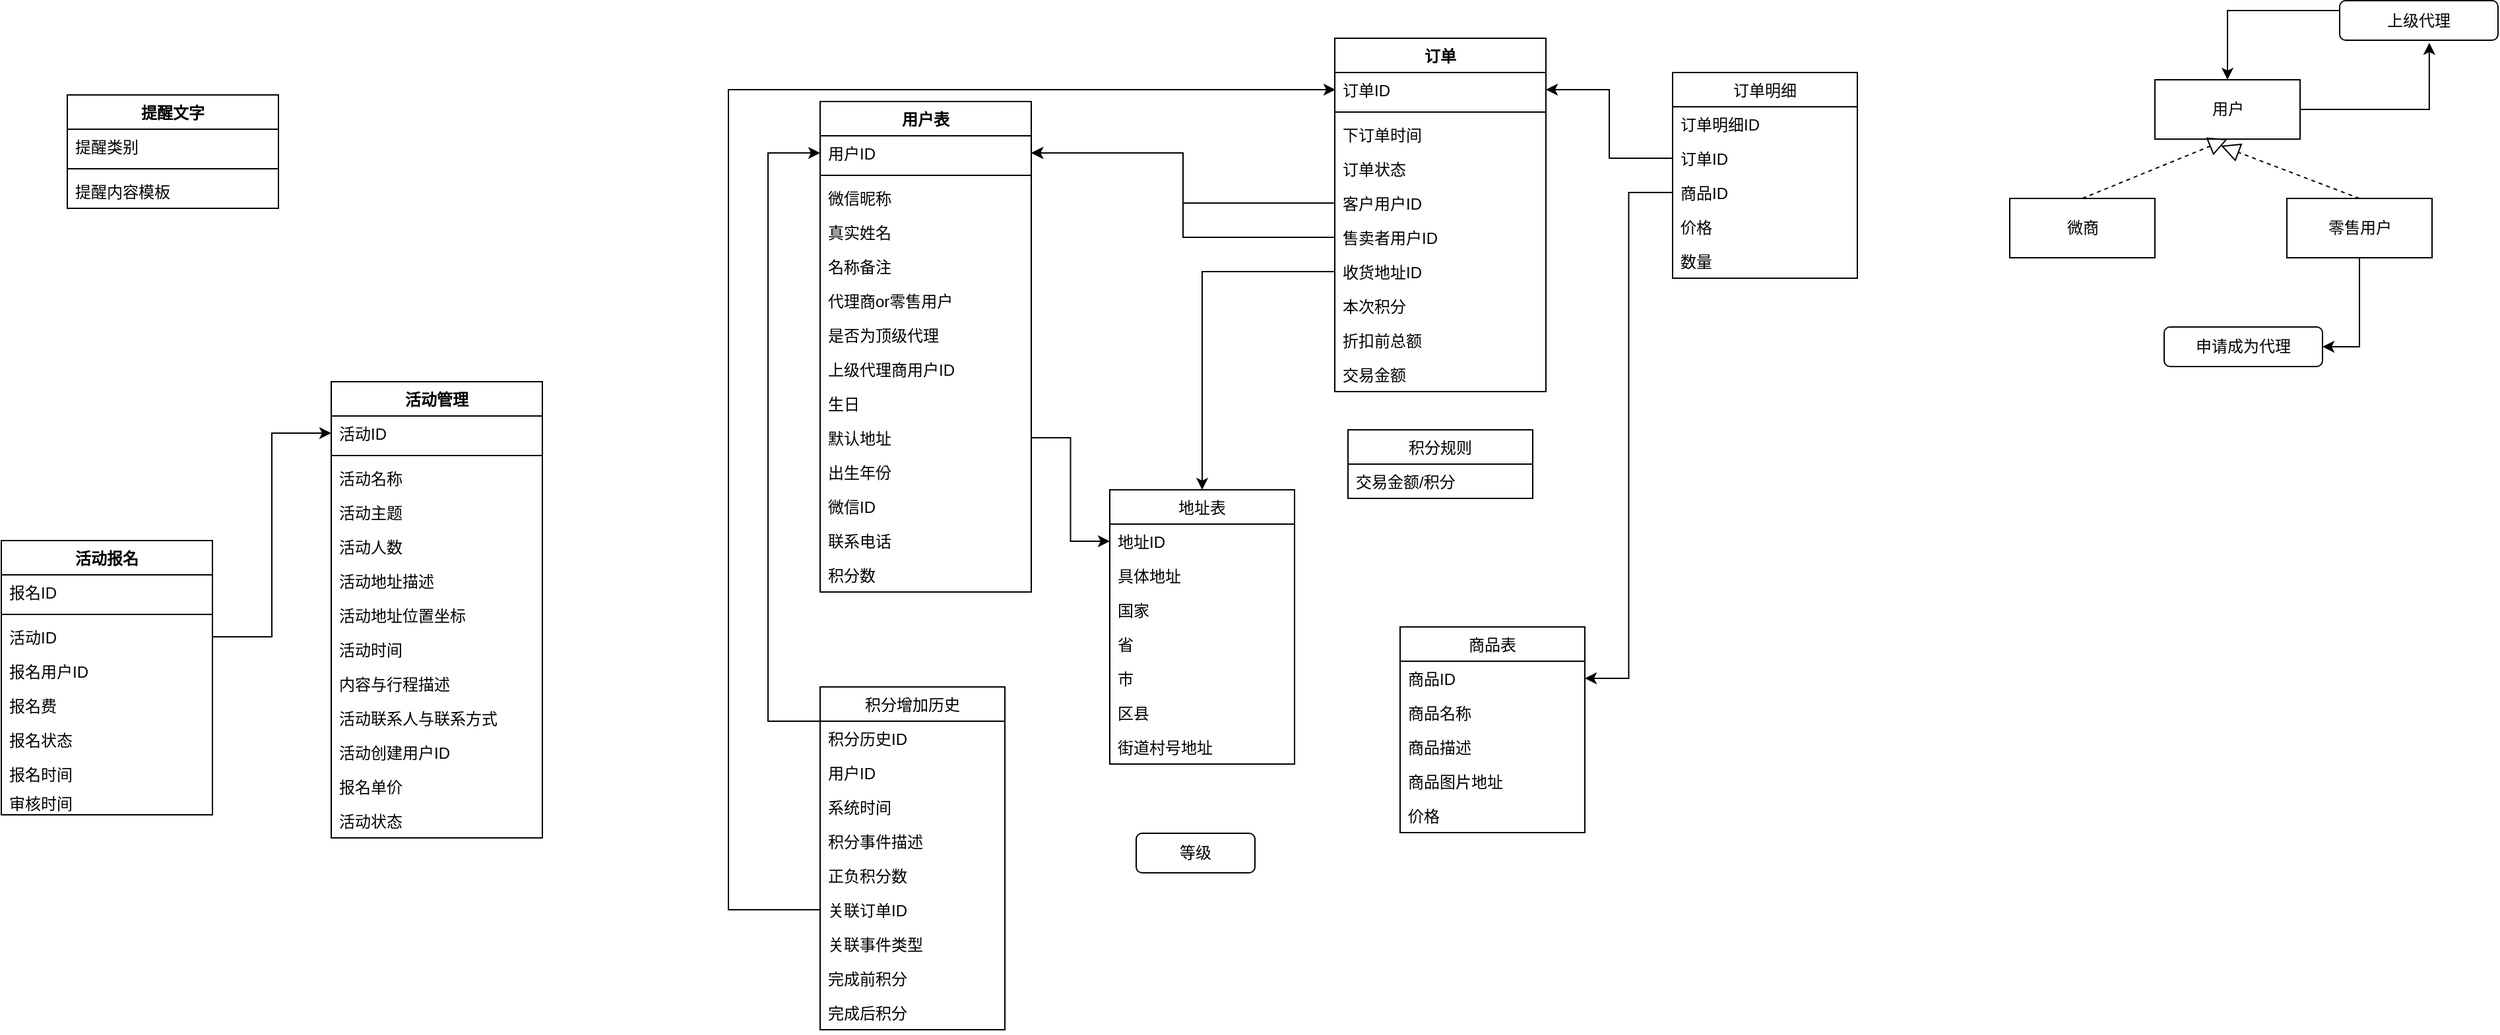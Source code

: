 <mxfile version="10.5.3" type="github"><diagram id="wkXfdIKO9ZODrjbi_YcY" name="Page-1"><mxGraphModel dx="2108" dy="670" grid="1" gridSize="10" guides="1" tooltips="1" connect="1" arrows="1" fold="1" page="1" pageScale="1" pageWidth="827" pageHeight="1169" math="0" shadow="0"><root><mxCell id="0"/><mxCell id="1" parent="0"/><mxCell id="olUVIOzuFApywW9hBpVO-19" style="edgeStyle=orthogonalEdgeStyle;rounded=0;orthogonalLoop=1;jettySize=auto;html=1;exitX=1;exitY=0.5;exitDx=0;exitDy=0;entryX=0.566;entryY=1.067;entryDx=0;entryDy=0;entryPerimeter=0;" parent="1" source="olUVIOzuFApywW9hBpVO-14" target="olUVIOzuFApywW9hBpVO-18" edge="1"><mxGeometry relative="1" as="geometry"/></mxCell><mxCell id="olUVIOzuFApywW9hBpVO-14" value="用户" style="html=1;" parent="1" vertex="1"><mxGeometry x="1032" y="90.5" width="110" height="45" as="geometry"/></mxCell><mxCell id="olUVIOzuFApywW9hBpVO-15" value="微商" style="html=1;" parent="1" vertex="1"><mxGeometry x="922" y="180.5" width="110" height="45" as="geometry"/></mxCell><mxCell id="0CoItjRw3zt9DyiYsyYB-4" style="edgeStyle=orthogonalEdgeStyle;rounded=0;orthogonalLoop=1;jettySize=auto;html=1;exitX=0.5;exitY=1;exitDx=0;exitDy=0;entryX=1;entryY=0.5;entryDx=0;entryDy=0;" edge="1" parent="1" source="olUVIOzuFApywW9hBpVO-16" target="0CoItjRw3zt9DyiYsyYB-3"><mxGeometry relative="1" as="geometry"/></mxCell><mxCell id="olUVIOzuFApywW9hBpVO-16" value="零售用户" style="html=1;" parent="1" vertex="1"><mxGeometry x="1132" y="180.5" width="110" height="45" as="geometry"/></mxCell><mxCell id="olUVIOzuFApywW9hBpVO-20" style="edgeStyle=orthogonalEdgeStyle;rounded=0;orthogonalLoop=1;jettySize=auto;html=1;exitX=0;exitY=0.25;exitDx=0;exitDy=0;entryX=0.5;entryY=0;entryDx=0;entryDy=0;" parent="1" source="olUVIOzuFApywW9hBpVO-18" target="olUVIOzuFApywW9hBpVO-14" edge="1"><mxGeometry relative="1" as="geometry"/></mxCell><mxCell id="olUVIOzuFApywW9hBpVO-18" value="上级代理" style="rounded=1;whiteSpace=wrap;html=1;" parent="1" vertex="1"><mxGeometry x="1172" y="30.5" width="120" height="30" as="geometry"/></mxCell><mxCell id="olUVIOzuFApywW9hBpVO-22" value="" style="endArrow=block;dashed=1;endFill=0;endSize=12;html=1;exitX=0.5;exitY=0;exitDx=0;exitDy=0;entryX=0.5;entryY=1;entryDx=0;entryDy=0;" parent="1" source="olUVIOzuFApywW9hBpVO-15" target="olUVIOzuFApywW9hBpVO-14" edge="1"><mxGeometry width="160" relative="1" as="geometry"><mxPoint x="1092" y="290.5" as="sourcePoint"/><mxPoint x="1022" y="120.5" as="targetPoint"/></mxGeometry></mxCell><mxCell id="olUVIOzuFApywW9hBpVO-23" value="" style="endArrow=block;dashed=1;endFill=0;endSize=12;html=1;exitX=0.5;exitY=0;exitDx=0;exitDy=0;" parent="1" source="olUVIOzuFApywW9hBpVO-16" edge="1"><mxGeometry width="160" relative="1" as="geometry"><mxPoint x="1092" y="290.5" as="sourcePoint"/><mxPoint x="1082" y="140.5" as="targetPoint"/></mxGeometry></mxCell><mxCell id="0CoItjRw3zt9DyiYsyYB-2" value="等级" style="rounded=1;whiteSpace=wrap;html=1;" vertex="1" parent="1"><mxGeometry x="260" y="662" width="90" height="30" as="geometry"/></mxCell><mxCell id="0CoItjRw3zt9DyiYsyYB-3" value="申请成为代理" style="rounded=1;whiteSpace=wrap;html=1;" vertex="1" parent="1"><mxGeometry x="1039" y="278" width="120" height="30" as="geometry"/></mxCell><mxCell id="0CoItjRw3zt9DyiYsyYB-5" value="用户表" style="swimlane;fontStyle=1;align=center;verticalAlign=top;childLayout=stackLayout;horizontal=1;startSize=26;horizontalStack=0;resizeParent=1;resizeParentMax=0;resizeLast=0;collapsible=1;marginBottom=0;" vertex="1" parent="1"><mxGeometry x="20.5" y="107" width="160" height="372" as="geometry"/></mxCell><mxCell id="0CoItjRw3zt9DyiYsyYB-6" value="用户ID" style="text;strokeColor=none;fillColor=none;align=left;verticalAlign=top;spacingLeft=4;spacingRight=4;overflow=hidden;rotatable=0;points=[[0,0.5],[1,0.5]];portConstraint=eastwest;" vertex="1" parent="0CoItjRw3zt9DyiYsyYB-5"><mxGeometry y="26" width="160" height="26" as="geometry"/></mxCell><mxCell id="0CoItjRw3zt9DyiYsyYB-7" value="" style="line;strokeWidth=1;fillColor=none;align=left;verticalAlign=middle;spacingTop=-1;spacingLeft=3;spacingRight=3;rotatable=0;labelPosition=right;points=[];portConstraint=eastwest;" vertex="1" parent="0CoItjRw3zt9DyiYsyYB-5"><mxGeometry y="52" width="160" height="8" as="geometry"/></mxCell><mxCell id="0CoItjRw3zt9DyiYsyYB-8" value="微信昵称" style="text;strokeColor=none;fillColor=none;align=left;verticalAlign=top;spacingLeft=4;spacingRight=4;overflow=hidden;rotatable=0;points=[[0,0.5],[1,0.5]];portConstraint=eastwest;" vertex="1" parent="0CoItjRw3zt9DyiYsyYB-5"><mxGeometry y="60" width="160" height="26" as="geometry"/></mxCell><mxCell id="0CoItjRw3zt9DyiYsyYB-12" value="真实姓名" style="text;strokeColor=none;fillColor=none;align=left;verticalAlign=top;spacingLeft=4;spacingRight=4;overflow=hidden;rotatable=0;points=[[0,0.5],[1,0.5]];portConstraint=eastwest;" vertex="1" parent="0CoItjRw3zt9DyiYsyYB-5"><mxGeometry y="86" width="160" height="26" as="geometry"/></mxCell><mxCell id="0CoItjRw3zt9DyiYsyYB-13" value="名称备注" style="text;strokeColor=none;fillColor=none;align=left;verticalAlign=top;spacingLeft=4;spacingRight=4;overflow=hidden;rotatable=0;points=[[0,0.5],[1,0.5]];portConstraint=eastwest;" vertex="1" parent="0CoItjRw3zt9DyiYsyYB-5"><mxGeometry y="112" width="160" height="26" as="geometry"/></mxCell><mxCell id="0CoItjRw3zt9DyiYsyYB-9" value="代理商or零售用户" style="text;strokeColor=none;fillColor=none;align=left;verticalAlign=top;spacingLeft=4;spacingRight=4;overflow=hidden;rotatable=0;points=[[0,0.5],[1,0.5]];portConstraint=eastwest;" vertex="1" parent="0CoItjRw3zt9DyiYsyYB-5"><mxGeometry y="138" width="160" height="26" as="geometry"/></mxCell><mxCell id="0CoItjRw3zt9DyiYsyYB-10" value="是否为顶级代理" style="text;strokeColor=none;fillColor=none;align=left;verticalAlign=top;spacingLeft=4;spacingRight=4;overflow=hidden;rotatable=0;points=[[0,0.5],[1,0.5]];portConstraint=eastwest;" vertex="1" parent="0CoItjRw3zt9DyiYsyYB-5"><mxGeometry y="164" width="160" height="26" as="geometry"/></mxCell><mxCell id="0CoItjRw3zt9DyiYsyYB-11" value="上级代理商用户ID" style="text;strokeColor=none;fillColor=none;align=left;verticalAlign=top;spacingLeft=4;spacingRight=4;overflow=hidden;rotatable=0;points=[[0,0.5],[1,0.5]];portConstraint=eastwest;" vertex="1" parent="0CoItjRw3zt9DyiYsyYB-5"><mxGeometry y="190" width="160" height="26" as="geometry"/></mxCell><mxCell id="0CoItjRw3zt9DyiYsyYB-14" value="生日" style="text;strokeColor=none;fillColor=none;align=left;verticalAlign=top;spacingLeft=4;spacingRight=4;overflow=hidden;rotatable=0;points=[[0,0.5],[1,0.5]];portConstraint=eastwest;" vertex="1" parent="0CoItjRw3zt9DyiYsyYB-5"><mxGeometry y="216" width="160" height="26" as="geometry"/></mxCell><mxCell id="0CoItjRw3zt9DyiYsyYB-21" value="默认地址" style="text;strokeColor=none;fillColor=none;align=left;verticalAlign=top;spacingLeft=4;spacingRight=4;overflow=hidden;rotatable=0;points=[[0,0.5],[1,0.5]];portConstraint=eastwest;" vertex="1" parent="0CoItjRw3zt9DyiYsyYB-5"><mxGeometry y="242" width="160" height="26" as="geometry"/></mxCell><mxCell id="0CoItjRw3zt9DyiYsyYB-23" value="出生年份" style="text;strokeColor=none;fillColor=none;align=left;verticalAlign=top;spacingLeft=4;spacingRight=4;overflow=hidden;rotatable=0;points=[[0,0.5],[1,0.5]];portConstraint=eastwest;" vertex="1" parent="0CoItjRw3zt9DyiYsyYB-5"><mxGeometry y="268" width="160" height="26" as="geometry"/></mxCell><mxCell id="0CoItjRw3zt9DyiYsyYB-49" value="微信ID" style="text;strokeColor=none;fillColor=none;align=left;verticalAlign=top;spacingLeft=4;spacingRight=4;overflow=hidden;rotatable=0;points=[[0,0.5],[1,0.5]];portConstraint=eastwest;" vertex="1" parent="0CoItjRw3zt9DyiYsyYB-5"><mxGeometry y="294" width="160" height="26" as="geometry"/></mxCell><mxCell id="0CoItjRw3zt9DyiYsyYB-54" value="联系电话" style="text;strokeColor=none;fillColor=none;align=left;verticalAlign=top;spacingLeft=4;spacingRight=4;overflow=hidden;rotatable=0;points=[[0,0.5],[1,0.5]];portConstraint=eastwest;" vertex="1" parent="0CoItjRw3zt9DyiYsyYB-5"><mxGeometry y="320" width="160" height="26" as="geometry"/></mxCell><mxCell id="0CoItjRw3zt9DyiYsyYB-99" value="积分数" style="text;strokeColor=none;fillColor=none;align=left;verticalAlign=top;spacingLeft=4;spacingRight=4;overflow=hidden;rotatable=0;points=[[0,0.5],[1,0.5]];portConstraint=eastwest;" vertex="1" parent="0CoItjRw3zt9DyiYsyYB-5"><mxGeometry y="346" width="160" height="26" as="geometry"/></mxCell><mxCell id="0CoItjRw3zt9DyiYsyYB-16" value="地址表" style="swimlane;fontStyle=0;childLayout=stackLayout;horizontal=1;startSize=26;fillColor=none;horizontalStack=0;resizeParent=1;resizeParentMax=0;resizeLast=0;collapsible=1;marginBottom=0;" vertex="1" parent="1"><mxGeometry x="240" y="401.5" width="140" height="208" as="geometry"/></mxCell><mxCell id="0CoItjRw3zt9DyiYsyYB-17" value="地址ID" style="text;strokeColor=none;fillColor=none;align=left;verticalAlign=top;spacingLeft=4;spacingRight=4;overflow=hidden;rotatable=0;points=[[0,0.5],[1,0.5]];portConstraint=eastwest;" vertex="1" parent="0CoItjRw3zt9DyiYsyYB-16"><mxGeometry y="26" width="140" height="26" as="geometry"/></mxCell><mxCell id="0CoItjRw3zt9DyiYsyYB-18" value="具体地址" style="text;strokeColor=none;fillColor=none;align=left;verticalAlign=top;spacingLeft=4;spacingRight=4;overflow=hidden;rotatable=0;points=[[0,0.5],[1,0.5]];portConstraint=eastwest;" vertex="1" parent="0CoItjRw3zt9DyiYsyYB-16"><mxGeometry y="52" width="140" height="26" as="geometry"/></mxCell><mxCell id="0CoItjRw3zt9DyiYsyYB-19" value="国家" style="text;strokeColor=none;fillColor=none;align=left;verticalAlign=top;spacingLeft=4;spacingRight=4;overflow=hidden;rotatable=0;points=[[0,0.5],[1,0.5]];portConstraint=eastwest;" vertex="1" parent="0CoItjRw3zt9DyiYsyYB-16"><mxGeometry y="78" width="140" height="26" as="geometry"/></mxCell><mxCell id="0CoItjRw3zt9DyiYsyYB-20" value="省" style="text;strokeColor=none;fillColor=none;align=left;verticalAlign=top;spacingLeft=4;spacingRight=4;overflow=hidden;rotatable=0;points=[[0,0.5],[1,0.5]];portConstraint=eastwest;" vertex="1" parent="0CoItjRw3zt9DyiYsyYB-16"><mxGeometry y="104" width="140" height="26" as="geometry"/></mxCell><mxCell id="0CoItjRw3zt9DyiYsyYB-59" value="市" style="text;strokeColor=none;fillColor=none;align=left;verticalAlign=top;spacingLeft=4;spacingRight=4;overflow=hidden;rotatable=0;points=[[0,0.5],[1,0.5]];portConstraint=eastwest;" vertex="1" parent="0CoItjRw3zt9DyiYsyYB-16"><mxGeometry y="130" width="140" height="26" as="geometry"/></mxCell><mxCell id="0CoItjRw3zt9DyiYsyYB-60" value="区县" style="text;strokeColor=none;fillColor=none;align=left;verticalAlign=top;spacingLeft=4;spacingRight=4;overflow=hidden;rotatable=0;points=[[0,0.5],[1,0.5]];portConstraint=eastwest;" vertex="1" parent="0CoItjRw3zt9DyiYsyYB-16"><mxGeometry y="156" width="140" height="26" as="geometry"/></mxCell><mxCell id="0CoItjRw3zt9DyiYsyYB-61" value="街道村号地址" style="text;strokeColor=none;fillColor=none;align=left;verticalAlign=top;spacingLeft=4;spacingRight=4;overflow=hidden;rotatable=0;points=[[0,0.5],[1,0.5]];portConstraint=eastwest;" vertex="1" parent="0CoItjRw3zt9DyiYsyYB-16"><mxGeometry y="182" width="140" height="26" as="geometry"/></mxCell><mxCell id="0CoItjRw3zt9DyiYsyYB-22" style="edgeStyle=orthogonalEdgeStyle;rounded=0;orthogonalLoop=1;jettySize=auto;html=1;entryX=0;entryY=0.5;entryDx=0;entryDy=0;" edge="1" parent="1" source="0CoItjRw3zt9DyiYsyYB-21" target="0CoItjRw3zt9DyiYsyYB-17"><mxGeometry relative="1" as="geometry"/></mxCell><mxCell id="0CoItjRw3zt9DyiYsyYB-24" value="商品表" style="swimlane;fontStyle=0;childLayout=stackLayout;horizontal=1;startSize=26;fillColor=none;horizontalStack=0;resizeParent=1;resizeParentMax=0;resizeLast=0;collapsible=1;marginBottom=0;" vertex="1" parent="1"><mxGeometry x="460" y="505.5" width="140" height="156" as="geometry"/></mxCell><mxCell id="0CoItjRw3zt9DyiYsyYB-25" value="商品ID" style="text;strokeColor=none;fillColor=none;align=left;verticalAlign=top;spacingLeft=4;spacingRight=4;overflow=hidden;rotatable=0;points=[[0,0.5],[1,0.5]];portConstraint=eastwest;" vertex="1" parent="0CoItjRw3zt9DyiYsyYB-24"><mxGeometry y="26" width="140" height="26" as="geometry"/></mxCell><mxCell id="0CoItjRw3zt9DyiYsyYB-26" value="商品名称" style="text;strokeColor=none;fillColor=none;align=left;verticalAlign=top;spacingLeft=4;spacingRight=4;overflow=hidden;rotatable=0;points=[[0,0.5],[1,0.5]];portConstraint=eastwest;" vertex="1" parent="0CoItjRw3zt9DyiYsyYB-24"><mxGeometry y="52" width="140" height="26" as="geometry"/></mxCell><mxCell id="0CoItjRw3zt9DyiYsyYB-27" value="商品描述" style="text;strokeColor=none;fillColor=none;align=left;verticalAlign=top;spacingLeft=4;spacingRight=4;overflow=hidden;rotatable=0;points=[[0,0.5],[1,0.5]];portConstraint=eastwest;" vertex="1" parent="0CoItjRw3zt9DyiYsyYB-24"><mxGeometry y="78" width="140" height="26" as="geometry"/></mxCell><mxCell id="0CoItjRw3zt9DyiYsyYB-28" value="商品图片地址" style="text;strokeColor=none;fillColor=none;align=left;verticalAlign=top;spacingLeft=4;spacingRight=4;overflow=hidden;rotatable=0;points=[[0,0.5],[1,0.5]];portConstraint=eastwest;" vertex="1" parent="0CoItjRw3zt9DyiYsyYB-24"><mxGeometry y="104" width="140" height="26" as="geometry"/></mxCell><mxCell id="0CoItjRw3zt9DyiYsyYB-41" value="价格" style="text;strokeColor=none;fillColor=none;align=left;verticalAlign=top;spacingLeft=4;spacingRight=4;overflow=hidden;rotatable=0;points=[[0,0.5],[1,0.5]];portConstraint=eastwest;" vertex="1" parent="0CoItjRw3zt9DyiYsyYB-24"><mxGeometry y="130" width="140" height="26" as="geometry"/></mxCell><mxCell id="0CoItjRw3zt9DyiYsyYB-37" value="订单" style="swimlane;fontStyle=1;align=center;verticalAlign=top;childLayout=stackLayout;horizontal=1;startSize=26;horizontalStack=0;resizeParent=1;resizeParentMax=0;resizeLast=0;collapsible=1;marginBottom=0;" vertex="1" parent="1"><mxGeometry x="410.5" y="59" width="160" height="268" as="geometry"/></mxCell><mxCell id="0CoItjRw3zt9DyiYsyYB-38" value="订单ID" style="text;strokeColor=none;fillColor=none;align=left;verticalAlign=top;spacingLeft=4;spacingRight=4;overflow=hidden;rotatable=0;points=[[0,0.5],[1,0.5]];portConstraint=eastwest;" vertex="1" parent="0CoItjRw3zt9DyiYsyYB-37"><mxGeometry y="26" width="160" height="26" as="geometry"/></mxCell><mxCell id="0CoItjRw3zt9DyiYsyYB-39" value="" style="line;strokeWidth=1;fillColor=none;align=left;verticalAlign=middle;spacingTop=-1;spacingLeft=3;spacingRight=3;rotatable=0;labelPosition=right;points=[];portConstraint=eastwest;" vertex="1" parent="0CoItjRw3zt9DyiYsyYB-37"><mxGeometry y="52" width="160" height="8" as="geometry"/></mxCell><mxCell id="0CoItjRw3zt9DyiYsyYB-40" value="下订单时间" style="text;strokeColor=none;fillColor=none;align=left;verticalAlign=top;spacingLeft=4;spacingRight=4;overflow=hidden;rotatable=0;points=[[0,0.5],[1,0.5]];portConstraint=eastwest;" vertex="1" parent="0CoItjRw3zt9DyiYsyYB-37"><mxGeometry y="60" width="160" height="26" as="geometry"/></mxCell><mxCell id="0CoItjRw3zt9DyiYsyYB-47" value="订单状态" style="text;strokeColor=none;fillColor=none;align=left;verticalAlign=top;spacingLeft=4;spacingRight=4;overflow=hidden;rotatable=0;points=[[0,0.5],[1,0.5]];portConstraint=eastwest;" vertex="1" parent="0CoItjRw3zt9DyiYsyYB-37"><mxGeometry y="86" width="160" height="26" as="geometry"/></mxCell><mxCell id="0CoItjRw3zt9DyiYsyYB-48" value="客户用户ID" style="text;strokeColor=none;fillColor=none;align=left;verticalAlign=top;spacingLeft=4;spacingRight=4;overflow=hidden;rotatable=0;points=[[0,0.5],[1,0.5]];portConstraint=eastwest;" vertex="1" parent="0CoItjRw3zt9DyiYsyYB-37"><mxGeometry y="112" width="160" height="26" as="geometry"/></mxCell><mxCell id="0CoItjRw3zt9DyiYsyYB-50" value="售卖者用户ID" style="text;strokeColor=none;fillColor=none;align=left;verticalAlign=top;spacingLeft=4;spacingRight=4;overflow=hidden;rotatable=0;points=[[0,0.5],[1,0.5]];portConstraint=eastwest;" vertex="1" parent="0CoItjRw3zt9DyiYsyYB-37"><mxGeometry y="138" width="160" height="26" as="geometry"/></mxCell><mxCell id="0CoItjRw3zt9DyiYsyYB-51" value="收货地址ID" style="text;strokeColor=none;fillColor=none;align=left;verticalAlign=top;spacingLeft=4;spacingRight=4;overflow=hidden;rotatable=0;points=[[0,0.5],[1,0.5]];portConstraint=eastwest;" vertex="1" parent="0CoItjRw3zt9DyiYsyYB-37"><mxGeometry y="164" width="160" height="26" as="geometry"/></mxCell><mxCell id="0CoItjRw3zt9DyiYsyYB-62" value="本次积分" style="text;strokeColor=none;fillColor=none;align=left;verticalAlign=top;spacingLeft=4;spacingRight=4;overflow=hidden;rotatable=0;points=[[0,0.5],[1,0.5]];portConstraint=eastwest;" vertex="1" parent="0CoItjRw3zt9DyiYsyYB-37"><mxGeometry y="190" width="160" height="26" as="geometry"/></mxCell><mxCell id="0CoItjRw3zt9DyiYsyYB-80" value="折扣前总额" style="text;strokeColor=none;fillColor=none;align=left;verticalAlign=top;spacingLeft=4;spacingRight=4;overflow=hidden;rotatable=0;points=[[0,0.5],[1,0.5]];portConstraint=eastwest;" vertex="1" parent="0CoItjRw3zt9DyiYsyYB-37"><mxGeometry y="216" width="160" height="26" as="geometry"/></mxCell><mxCell id="0CoItjRw3zt9DyiYsyYB-81" value="交易金额" style="text;strokeColor=none;fillColor=none;align=left;verticalAlign=top;spacingLeft=4;spacingRight=4;overflow=hidden;rotatable=0;points=[[0,0.5],[1,0.5]];portConstraint=eastwest;" vertex="1" parent="0CoItjRw3zt9DyiYsyYB-37"><mxGeometry y="242" width="160" height="26" as="geometry"/></mxCell><mxCell id="0CoItjRw3zt9DyiYsyYB-56" style="edgeStyle=orthogonalEdgeStyle;rounded=0;orthogonalLoop=1;jettySize=auto;html=1;exitX=0;exitY=0.5;exitDx=0;exitDy=0;entryX=1;entryY=0.5;entryDx=0;entryDy=0;" edge="1" parent="1" source="0CoItjRw3zt9DyiYsyYB-50" target="0CoItjRw3zt9DyiYsyYB-6"><mxGeometry relative="1" as="geometry"/></mxCell><mxCell id="0CoItjRw3zt9DyiYsyYB-58" style="edgeStyle=orthogonalEdgeStyle;rounded=0;orthogonalLoop=1;jettySize=auto;html=1;exitX=0;exitY=0.5;exitDx=0;exitDy=0;" edge="1" parent="1" source="0CoItjRw3zt9DyiYsyYB-48" target="0CoItjRw3zt9DyiYsyYB-6"><mxGeometry relative="1" as="geometry"/></mxCell><mxCell id="0CoItjRw3zt9DyiYsyYB-72" value="订单明细" style="swimlane;fontStyle=0;childLayout=stackLayout;horizontal=1;startSize=26;fillColor=none;horizontalStack=0;resizeParent=1;resizeParentMax=0;resizeLast=0;collapsible=1;marginBottom=0;" vertex="1" parent="1"><mxGeometry x="666.5" y="85" width="140" height="156" as="geometry"/></mxCell><mxCell id="0CoItjRw3zt9DyiYsyYB-73" value="订单明细ID" style="text;strokeColor=none;fillColor=none;align=left;verticalAlign=top;spacingLeft=4;spacingRight=4;overflow=hidden;rotatable=0;points=[[0,0.5],[1,0.5]];portConstraint=eastwest;" vertex="1" parent="0CoItjRw3zt9DyiYsyYB-72"><mxGeometry y="26" width="140" height="26" as="geometry"/></mxCell><mxCell id="0CoItjRw3zt9DyiYsyYB-74" value="订单ID" style="text;strokeColor=none;fillColor=none;align=left;verticalAlign=top;spacingLeft=4;spacingRight=4;overflow=hidden;rotatable=0;points=[[0,0.5],[1,0.5]];portConstraint=eastwest;" vertex="1" parent="0CoItjRw3zt9DyiYsyYB-72"><mxGeometry y="52" width="140" height="26" as="geometry"/></mxCell><mxCell id="0CoItjRw3zt9DyiYsyYB-75" value="商品ID" style="text;strokeColor=none;fillColor=none;align=left;verticalAlign=top;spacingLeft=4;spacingRight=4;overflow=hidden;rotatable=0;points=[[0,0.5],[1,0.5]];portConstraint=eastwest;" vertex="1" parent="0CoItjRw3zt9DyiYsyYB-72"><mxGeometry y="78" width="140" height="26" as="geometry"/></mxCell><mxCell id="0CoItjRw3zt9DyiYsyYB-77" value="价格" style="text;strokeColor=none;fillColor=none;align=left;verticalAlign=top;spacingLeft=4;spacingRight=4;overflow=hidden;rotatable=0;points=[[0,0.5],[1,0.5]];portConstraint=eastwest;" vertex="1" parent="0CoItjRw3zt9DyiYsyYB-72"><mxGeometry y="104" width="140" height="26" as="geometry"/></mxCell><mxCell id="0CoItjRw3zt9DyiYsyYB-84" value="数量" style="text;strokeColor=none;fillColor=none;align=left;verticalAlign=top;spacingLeft=4;spacingRight=4;overflow=hidden;rotatable=0;points=[[0,0.5],[1,0.5]];portConstraint=eastwest;" vertex="1" parent="0CoItjRw3zt9DyiYsyYB-72"><mxGeometry y="130" width="140" height="26" as="geometry"/></mxCell><mxCell id="0CoItjRw3zt9DyiYsyYB-79" style="edgeStyle=orthogonalEdgeStyle;rounded=0;orthogonalLoop=1;jettySize=auto;html=1;exitX=0;exitY=0.5;exitDx=0;exitDy=0;entryX=1;entryY=0.5;entryDx=0;entryDy=0;" edge="1" parent="1" source="0CoItjRw3zt9DyiYsyYB-74" target="0CoItjRw3zt9DyiYsyYB-38"><mxGeometry relative="1" as="geometry"/></mxCell><mxCell id="0CoItjRw3zt9DyiYsyYB-83" style="edgeStyle=orthogonalEdgeStyle;rounded=0;orthogonalLoop=1;jettySize=auto;html=1;exitX=0;exitY=0.5;exitDx=0;exitDy=0;entryX=0.5;entryY=0;entryDx=0;entryDy=0;" edge="1" parent="1" source="0CoItjRw3zt9DyiYsyYB-51" target="0CoItjRw3zt9DyiYsyYB-16"><mxGeometry relative="1" as="geometry"/></mxCell><mxCell id="0CoItjRw3zt9DyiYsyYB-85" value="积分规则" style="swimlane;fontStyle=0;childLayout=stackLayout;horizontal=1;startSize=26;fillColor=none;horizontalStack=0;resizeParent=1;resizeParentMax=0;resizeLast=0;collapsible=1;marginBottom=0;" vertex="1" parent="1"><mxGeometry x="420.5" y="356" width="140" height="52" as="geometry"/></mxCell><mxCell id="0CoItjRw3zt9DyiYsyYB-86" value="交易金额/积分" style="text;strokeColor=none;fillColor=none;align=left;verticalAlign=top;spacingLeft=4;spacingRight=4;overflow=hidden;rotatable=0;points=[[0,0.5],[1,0.5]];portConstraint=eastwest;" vertex="1" parent="0CoItjRw3zt9DyiYsyYB-85"><mxGeometry y="26" width="140" height="26" as="geometry"/></mxCell><mxCell id="0CoItjRw3zt9DyiYsyYB-89" value="积分增加历史" style="swimlane;fontStyle=0;childLayout=stackLayout;horizontal=1;startSize=26;fillColor=none;horizontalStack=0;resizeParent=1;resizeParentMax=0;resizeLast=0;collapsible=1;marginBottom=0;" vertex="1" parent="1"><mxGeometry x="20.5" y="551" width="140" height="260" as="geometry"/></mxCell><mxCell id="0CoItjRw3zt9DyiYsyYB-90" value="积分历史ID" style="text;strokeColor=none;fillColor=none;align=left;verticalAlign=top;spacingLeft=4;spacingRight=4;overflow=hidden;rotatable=0;points=[[0,0.5],[1,0.5]];portConstraint=eastwest;" vertex="1" parent="0CoItjRw3zt9DyiYsyYB-89"><mxGeometry y="26" width="140" height="26" as="geometry"/></mxCell><mxCell id="0CoItjRw3zt9DyiYsyYB-95" value="用户ID" style="text;strokeColor=none;fillColor=none;align=left;verticalAlign=top;spacingLeft=4;spacingRight=4;overflow=hidden;rotatable=0;points=[[0,0.5],[1,0.5]];portConstraint=eastwest;" vertex="1" parent="0CoItjRw3zt9DyiYsyYB-89"><mxGeometry y="52" width="140" height="26" as="geometry"/></mxCell><mxCell id="0CoItjRw3zt9DyiYsyYB-92" value="系统时间" style="text;strokeColor=none;fillColor=none;align=left;verticalAlign=top;spacingLeft=4;spacingRight=4;overflow=hidden;rotatable=0;points=[[0,0.5],[1,0.5]];portConstraint=eastwest;" vertex="1" parent="0CoItjRw3zt9DyiYsyYB-89"><mxGeometry y="78" width="140" height="26" as="geometry"/></mxCell><mxCell id="0CoItjRw3zt9DyiYsyYB-93" value="积分事件描述" style="text;strokeColor=none;fillColor=none;align=left;verticalAlign=top;spacingLeft=4;spacingRight=4;overflow=hidden;rotatable=0;points=[[0,0.5],[1,0.5]];portConstraint=eastwest;" vertex="1" parent="0CoItjRw3zt9DyiYsyYB-89"><mxGeometry y="104" width="140" height="26" as="geometry"/></mxCell><mxCell id="0CoItjRw3zt9DyiYsyYB-94" value="正负积分数" style="text;strokeColor=none;fillColor=none;align=left;verticalAlign=top;spacingLeft=4;spacingRight=4;overflow=hidden;rotatable=0;points=[[0,0.5],[1,0.5]];portConstraint=eastwest;" vertex="1" parent="0CoItjRw3zt9DyiYsyYB-89"><mxGeometry y="130" width="140" height="26" as="geometry"/></mxCell><mxCell id="0CoItjRw3zt9DyiYsyYB-97" value="关联订单ID" style="text;strokeColor=none;fillColor=none;align=left;verticalAlign=top;spacingLeft=4;spacingRight=4;overflow=hidden;rotatable=0;points=[[0,0.5],[1,0.5]];portConstraint=eastwest;" vertex="1" parent="0CoItjRw3zt9DyiYsyYB-89"><mxGeometry y="156" width="140" height="26" as="geometry"/></mxCell><mxCell id="0CoItjRw3zt9DyiYsyYB-111" value="关联事件类型" style="text;strokeColor=none;fillColor=none;align=left;verticalAlign=top;spacingLeft=4;spacingRight=4;overflow=hidden;rotatable=0;points=[[0,0.5],[1,0.5]];portConstraint=eastwest;" vertex="1" parent="0CoItjRw3zt9DyiYsyYB-89"><mxGeometry y="182" width="140" height="26" as="geometry"/></mxCell><mxCell id="0CoItjRw3zt9DyiYsyYB-112" value="完成前积分" style="text;strokeColor=none;fillColor=none;align=left;verticalAlign=top;spacingLeft=4;spacingRight=4;overflow=hidden;rotatable=0;points=[[0,0.5],[1,0.5]];portConstraint=eastwest;" vertex="1" parent="0CoItjRw3zt9DyiYsyYB-89"><mxGeometry y="208" width="140" height="26" as="geometry"/></mxCell><mxCell id="0CoItjRw3zt9DyiYsyYB-113" value="完成后积分" style="text;strokeColor=none;fillColor=none;align=left;verticalAlign=top;spacingLeft=4;spacingRight=4;overflow=hidden;rotatable=0;points=[[0,0.5],[1,0.5]];portConstraint=eastwest;" vertex="1" parent="0CoItjRw3zt9DyiYsyYB-89"><mxGeometry y="234" width="140" height="26" as="geometry"/></mxCell><mxCell id="0CoItjRw3zt9DyiYsyYB-96" style="edgeStyle=orthogonalEdgeStyle;rounded=0;orthogonalLoop=1;jettySize=auto;html=1;exitX=0;exitY=0.5;exitDx=0;exitDy=0;entryX=0;entryY=0.5;entryDx=0;entryDy=0;" edge="1" parent="1" source="0CoItjRw3zt9DyiYsyYB-95" target="0CoItjRw3zt9DyiYsyYB-6"><mxGeometry relative="1" as="geometry"><Array as="points"><mxPoint x="-19" y="577"/><mxPoint x="-19" y="146"/></Array></mxGeometry></mxCell><mxCell id="0CoItjRw3zt9DyiYsyYB-98" style="edgeStyle=orthogonalEdgeStyle;rounded=0;orthogonalLoop=1;jettySize=auto;html=1;exitX=0;exitY=0.5;exitDx=0;exitDy=0;" edge="1" parent="1" source="0CoItjRw3zt9DyiYsyYB-97"><mxGeometry relative="1" as="geometry"><mxPoint x="411" y="98" as="targetPoint"/><Array as="points"><mxPoint x="-49" y="720"/><mxPoint x="-49" y="98"/></Array></mxGeometry></mxCell><mxCell id="0CoItjRw3zt9DyiYsyYB-114" style="edgeStyle=orthogonalEdgeStyle;rounded=0;orthogonalLoop=1;jettySize=auto;html=1;exitX=0;exitY=0.5;exitDx=0;exitDy=0;entryX=1;entryY=0.5;entryDx=0;entryDy=0;" edge="1" parent="1" source="0CoItjRw3zt9DyiYsyYB-75" target="0CoItjRw3zt9DyiYsyYB-25"><mxGeometry relative="1" as="geometry"/></mxCell><mxCell id="0CoItjRw3zt9DyiYsyYB-115" value="活动管理" style="swimlane;fontStyle=1;align=center;verticalAlign=top;childLayout=stackLayout;horizontal=1;startSize=26;horizontalStack=0;resizeParent=1;resizeParentMax=0;resizeLast=0;collapsible=1;marginBottom=0;" vertex="1" parent="1"><mxGeometry x="-350" y="319.5" width="160" height="346" as="geometry"/></mxCell><mxCell id="0CoItjRw3zt9DyiYsyYB-116" value="活动ID" style="text;strokeColor=none;fillColor=none;align=left;verticalAlign=top;spacingLeft=4;spacingRight=4;overflow=hidden;rotatable=0;points=[[0,0.5],[1,0.5]];portConstraint=eastwest;" vertex="1" parent="0CoItjRw3zt9DyiYsyYB-115"><mxGeometry y="26" width="160" height="26" as="geometry"/></mxCell><mxCell id="0CoItjRw3zt9DyiYsyYB-117" value="" style="line;strokeWidth=1;fillColor=none;align=left;verticalAlign=middle;spacingTop=-1;spacingLeft=3;spacingRight=3;rotatable=0;labelPosition=right;points=[];portConstraint=eastwest;" vertex="1" parent="0CoItjRw3zt9DyiYsyYB-115"><mxGeometry y="52" width="160" height="8" as="geometry"/></mxCell><mxCell id="0CoItjRw3zt9DyiYsyYB-118" value="活动名称" style="text;strokeColor=none;fillColor=none;align=left;verticalAlign=top;spacingLeft=4;spacingRight=4;overflow=hidden;rotatable=0;points=[[0,0.5],[1,0.5]];portConstraint=eastwest;" vertex="1" parent="0CoItjRw3zt9DyiYsyYB-115"><mxGeometry y="60" width="160" height="26" as="geometry"/></mxCell><mxCell id="0CoItjRw3zt9DyiYsyYB-119" value="活动主题" style="text;strokeColor=none;fillColor=none;align=left;verticalAlign=top;spacingLeft=4;spacingRight=4;overflow=hidden;rotatable=0;points=[[0,0.5],[1,0.5]];portConstraint=eastwest;" vertex="1" parent="0CoItjRw3zt9DyiYsyYB-115"><mxGeometry y="86" width="160" height="26" as="geometry"/></mxCell><mxCell id="0CoItjRw3zt9DyiYsyYB-120" value="活动人数" style="text;strokeColor=none;fillColor=none;align=left;verticalAlign=top;spacingLeft=4;spacingRight=4;overflow=hidden;rotatable=0;points=[[0,0.5],[1,0.5]];portConstraint=eastwest;" vertex="1" parent="0CoItjRw3zt9DyiYsyYB-115"><mxGeometry y="112" width="160" height="26" as="geometry"/></mxCell><mxCell id="0CoItjRw3zt9DyiYsyYB-121" value="活动地址描述" style="text;strokeColor=none;fillColor=none;align=left;verticalAlign=top;spacingLeft=4;spacingRight=4;overflow=hidden;rotatable=0;points=[[0,0.5],[1,0.5]];portConstraint=eastwest;" vertex="1" parent="0CoItjRw3zt9DyiYsyYB-115"><mxGeometry y="138" width="160" height="26" as="geometry"/></mxCell><mxCell id="0CoItjRw3zt9DyiYsyYB-122" value="活动地址位置坐标" style="text;strokeColor=none;fillColor=none;align=left;verticalAlign=top;spacingLeft=4;spacingRight=4;overflow=hidden;rotatable=0;points=[[0,0.5],[1,0.5]];portConstraint=eastwest;" vertex="1" parent="0CoItjRw3zt9DyiYsyYB-115"><mxGeometry y="164" width="160" height="26" as="geometry"/></mxCell><mxCell id="0CoItjRw3zt9DyiYsyYB-123" value="活动时间" style="text;strokeColor=none;fillColor=none;align=left;verticalAlign=top;spacingLeft=4;spacingRight=4;overflow=hidden;rotatable=0;points=[[0,0.5],[1,0.5]];portConstraint=eastwest;" vertex="1" parent="0CoItjRw3zt9DyiYsyYB-115"><mxGeometry y="190" width="160" height="26" as="geometry"/></mxCell><mxCell id="0CoItjRw3zt9DyiYsyYB-124" value="内容与行程描述" style="text;strokeColor=none;fillColor=none;align=left;verticalAlign=top;spacingLeft=4;spacingRight=4;overflow=hidden;rotatable=0;points=[[0,0.5],[1,0.5]];portConstraint=eastwest;" vertex="1" parent="0CoItjRw3zt9DyiYsyYB-115"><mxGeometry y="216" width="160" height="26" as="geometry"/></mxCell><mxCell id="0CoItjRw3zt9DyiYsyYB-125" value="活动联系人与联系方式" style="text;strokeColor=none;fillColor=none;align=left;verticalAlign=top;spacingLeft=4;spacingRight=4;overflow=hidden;rotatable=0;points=[[0,0.5],[1,0.5]];portConstraint=eastwest;" vertex="1" parent="0CoItjRw3zt9DyiYsyYB-115"><mxGeometry y="242" width="160" height="26" as="geometry"/></mxCell><mxCell id="0CoItjRw3zt9DyiYsyYB-130" value="活动创建用户ID" style="text;strokeColor=none;fillColor=none;align=left;verticalAlign=top;spacingLeft=4;spacingRight=4;overflow=hidden;rotatable=0;points=[[0,0.5],[1,0.5]];portConstraint=eastwest;" vertex="1" parent="0CoItjRw3zt9DyiYsyYB-115"><mxGeometry y="268" width="160" height="26" as="geometry"/></mxCell><mxCell id="0CoItjRw3zt9DyiYsyYB-132" value="报名单价" style="text;strokeColor=none;fillColor=none;align=left;verticalAlign=top;spacingLeft=4;spacingRight=4;overflow=hidden;rotatable=0;points=[[0,0.5],[1,0.5]];portConstraint=eastwest;" vertex="1" parent="0CoItjRw3zt9DyiYsyYB-115"><mxGeometry y="294" width="160" height="26" as="geometry"/></mxCell><mxCell id="0CoItjRw3zt9DyiYsyYB-144" value="活动状态" style="text;strokeColor=none;fillColor=none;align=left;verticalAlign=top;spacingLeft=4;spacingRight=4;overflow=hidden;rotatable=0;points=[[0,0.5],[1,0.5]];portConstraint=eastwest;" vertex="1" parent="0CoItjRw3zt9DyiYsyYB-115"><mxGeometry y="320" width="160" height="26" as="geometry"/></mxCell><mxCell id="0CoItjRw3zt9DyiYsyYB-126" value="活动报名" style="swimlane;fontStyle=1;align=center;verticalAlign=top;childLayout=stackLayout;horizontal=1;startSize=26;horizontalStack=0;resizeParent=1;resizeParentMax=0;resizeLast=0;collapsible=1;marginBottom=0;" vertex="1" parent="1"><mxGeometry x="-600" y="440" width="160" height="208" as="geometry"/></mxCell><mxCell id="0CoItjRw3zt9DyiYsyYB-127" value="报名ID" style="text;strokeColor=none;fillColor=none;align=left;verticalAlign=top;spacingLeft=4;spacingRight=4;overflow=hidden;rotatable=0;points=[[0,0.5],[1,0.5]];portConstraint=eastwest;" vertex="1" parent="0CoItjRw3zt9DyiYsyYB-126"><mxGeometry y="26" width="160" height="26" as="geometry"/></mxCell><mxCell id="0CoItjRw3zt9DyiYsyYB-128" value="" style="line;strokeWidth=1;fillColor=none;align=left;verticalAlign=middle;spacingTop=-1;spacingLeft=3;spacingRight=3;rotatable=0;labelPosition=right;points=[];portConstraint=eastwest;" vertex="1" parent="0CoItjRw3zt9DyiYsyYB-126"><mxGeometry y="52" width="160" height="8" as="geometry"/></mxCell><mxCell id="0CoItjRw3zt9DyiYsyYB-143" value="活动ID" style="text;strokeColor=none;fillColor=none;align=left;verticalAlign=top;spacingLeft=4;spacingRight=4;overflow=hidden;rotatable=0;points=[[0,0.5],[1,0.5]];portConstraint=eastwest;" vertex="1" parent="0CoItjRw3zt9DyiYsyYB-126"><mxGeometry y="60" width="160" height="26" as="geometry"/></mxCell><mxCell id="0CoItjRw3zt9DyiYsyYB-129" value="报名用户ID" style="text;strokeColor=none;fillColor=none;align=left;verticalAlign=top;spacingLeft=4;spacingRight=4;overflow=hidden;rotatable=0;points=[[0,0.5],[1,0.5]];portConstraint=eastwest;" vertex="1" parent="0CoItjRw3zt9DyiYsyYB-126"><mxGeometry y="86" width="160" height="26" as="geometry"/></mxCell><mxCell id="0CoItjRw3zt9DyiYsyYB-131" value="报名费" style="text;strokeColor=none;fillColor=none;align=left;verticalAlign=top;spacingLeft=4;spacingRight=4;overflow=hidden;rotatable=0;points=[[0,0.5],[1,0.5]];portConstraint=eastwest;" vertex="1" parent="0CoItjRw3zt9DyiYsyYB-126"><mxGeometry y="112" width="160" height="26" as="geometry"/></mxCell><mxCell id="0CoItjRw3zt9DyiYsyYB-133" value="报名状态" style="text;strokeColor=none;fillColor=none;align=left;verticalAlign=top;spacingLeft=4;spacingRight=4;overflow=hidden;rotatable=0;points=[[0,0.5],[1,0.5]];portConstraint=eastwest;" vertex="1" parent="0CoItjRw3zt9DyiYsyYB-126"><mxGeometry y="138" width="160" height="26" as="geometry"/></mxCell><mxCell id="0CoItjRw3zt9DyiYsyYB-134" value="报名时间" style="text;strokeColor=none;fillColor=none;align=left;verticalAlign=top;spacingLeft=4;spacingRight=4;overflow=hidden;rotatable=0;points=[[0,0.5],[1,0.5]];portConstraint=eastwest;" vertex="1" parent="0CoItjRw3zt9DyiYsyYB-126"><mxGeometry y="164" width="160" height="22" as="geometry"/></mxCell><mxCell id="0CoItjRw3zt9DyiYsyYB-142" value="审核时间" style="text;strokeColor=none;fillColor=none;align=left;verticalAlign=top;spacingLeft=4;spacingRight=4;overflow=hidden;rotatable=0;points=[[0,0.5],[1,0.5]];portConstraint=eastwest;" vertex="1" parent="0CoItjRw3zt9DyiYsyYB-126"><mxGeometry y="186" width="160" height="22" as="geometry"/></mxCell><mxCell id="0CoItjRw3zt9DyiYsyYB-145" style="edgeStyle=orthogonalEdgeStyle;rounded=0;orthogonalLoop=1;jettySize=auto;html=1;entryX=0;entryY=0.5;entryDx=0;entryDy=0;" edge="1" parent="1" source="0CoItjRw3zt9DyiYsyYB-143" target="0CoItjRw3zt9DyiYsyYB-116"><mxGeometry relative="1" as="geometry"/></mxCell><mxCell id="0CoItjRw3zt9DyiYsyYB-146" value="提醒文字" style="swimlane;fontStyle=1;align=center;verticalAlign=top;childLayout=stackLayout;horizontal=1;startSize=26;horizontalStack=0;resizeParent=1;resizeParentMax=0;resizeLast=0;collapsible=1;marginBottom=0;" vertex="1" parent="1"><mxGeometry x="-550" y="102" width="160" height="86" as="geometry"/></mxCell><mxCell id="0CoItjRw3zt9DyiYsyYB-147" value="提醒类别" style="text;strokeColor=none;fillColor=none;align=left;verticalAlign=top;spacingLeft=4;spacingRight=4;overflow=hidden;rotatable=0;points=[[0,0.5],[1,0.5]];portConstraint=eastwest;" vertex="1" parent="0CoItjRw3zt9DyiYsyYB-146"><mxGeometry y="26" width="160" height="26" as="geometry"/></mxCell><mxCell id="0CoItjRw3zt9DyiYsyYB-148" value="" style="line;strokeWidth=1;fillColor=none;align=left;verticalAlign=middle;spacingTop=-1;spacingLeft=3;spacingRight=3;rotatable=0;labelPosition=right;points=[];portConstraint=eastwest;" vertex="1" parent="0CoItjRw3zt9DyiYsyYB-146"><mxGeometry y="52" width="160" height="8" as="geometry"/></mxCell><mxCell id="0CoItjRw3zt9DyiYsyYB-149" value="提醒内容模板" style="text;strokeColor=none;fillColor=none;align=left;verticalAlign=top;spacingLeft=4;spacingRight=4;overflow=hidden;rotatable=0;points=[[0,0.5],[1,0.5]];portConstraint=eastwest;" vertex="1" parent="0CoItjRw3zt9DyiYsyYB-146"><mxGeometry y="60" width="160" height="26" as="geometry"/></mxCell></root></mxGraphModel></diagram></mxfile>